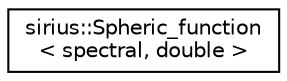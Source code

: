 digraph "Graphical Class Hierarchy"
{
 // INTERACTIVE_SVG=YES
  edge [fontname="Helvetica",fontsize="10",labelfontname="Helvetica",labelfontsize="10"];
  node [fontname="Helvetica",fontsize="10",shape=record];
  rankdir="LR";
  Node1 [label="sirius::Spheric_function\l\< spectral, double \>",height=0.2,width=0.4,color="black", fillcolor="white", style="filled",URL="$classsirius_1_1_spheric__function.html"];
}
